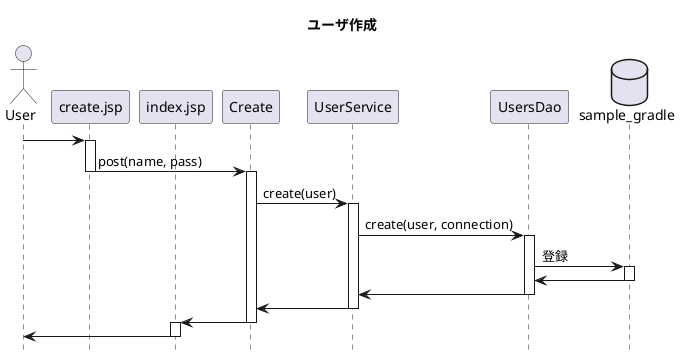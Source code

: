 @startuml

'メソッド名をが遷移に記述'
'コード間のメソッドに引数が必要な時は(型 引数名, )の中に記述'
'モデルの記述'
'データベースは "database データベース名 as テーブル名と記述する '

'タイトルを記述'
title ユーザ作成

'シーケンスの縦線の下部にシーケンスボックスを出すかどうか(hideで出さない)指定する.'
hide footbox

'アクター'
actor User as user

participant create.jsp as view
participant index.jsp as view2
participant Create as controller
participant UserService as service
participant UsersDao as dao
database sample_gradle as users

'遷移'
user -> view

activate view
view -> controller :post(name, pass)
deactivate view

activate controller
controller -> service :create(user)

activate service
service -> dao :create(user, connection)

activate dao
dao -> users :登録

activate users
users -> dao
deactivate users

dao -> service
deactivate dao

service -> controller
deactivate service

controller ->  view2
deactivate controller

activate view2
view2 -> user
deactivate view2

@enduml
